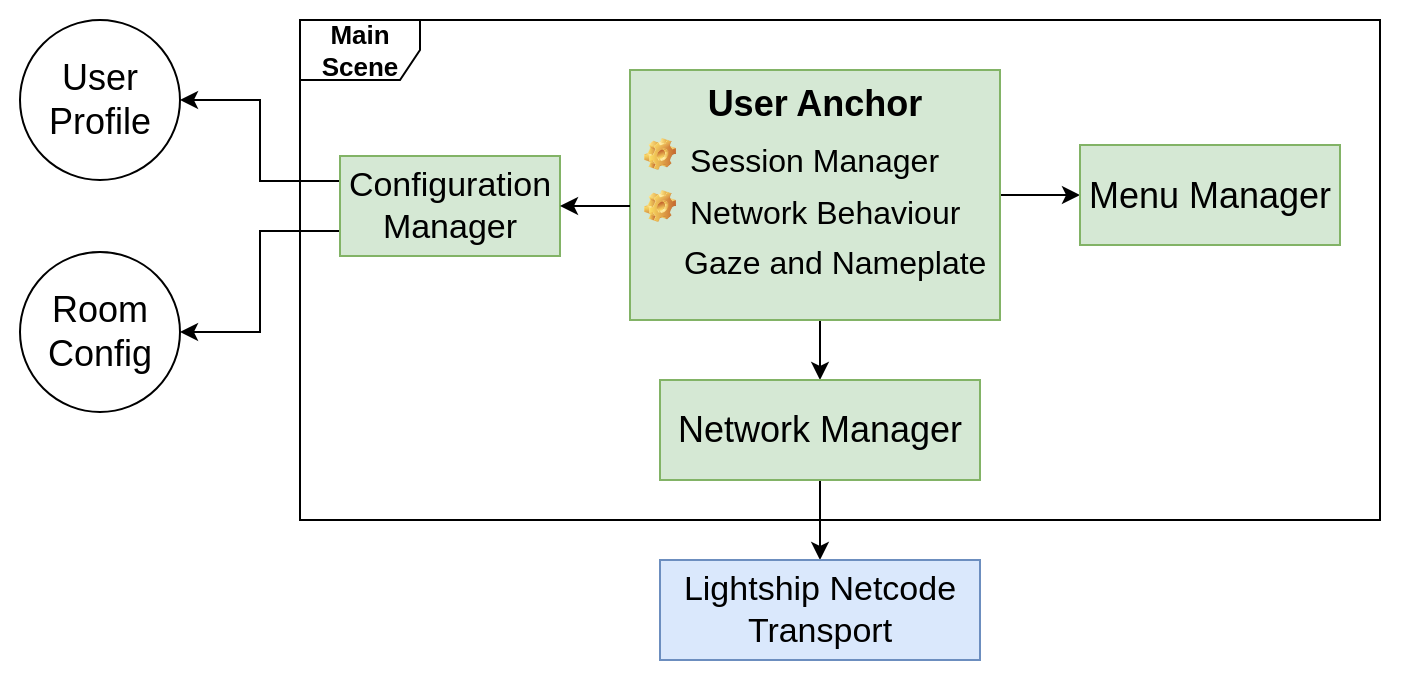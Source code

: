 <mxfile version="28.0.6">
  <diagram name="Page-1" id="siKXKGj7zBKjGwHGWmC5">
    <mxGraphModel dx="1426" dy="841" grid="1" gridSize="10" guides="1" tooltips="1" connect="1" arrows="1" fold="1" page="1" pageScale="1" pageWidth="827" pageHeight="1169" math="0" shadow="0">
      <root>
        <mxCell id="0" />
        <mxCell id="1" parent="0" />
        <mxCell id="BVnQayy65NWfHpB_jt_C-14" value="" style="rounded=0;whiteSpace=wrap;html=1;strokeColor=none;" vertex="1" parent="1">
          <mxGeometry x="30" y="40" width="700" height="340" as="geometry" />
        </mxCell>
        <mxCell id="BVnQayy65NWfHpB_jt_C-12" style="edgeStyle=orthogonalEdgeStyle;rounded=0;orthogonalLoop=1;jettySize=auto;html=1;exitX=0.5;exitY=1;exitDx=0;exitDy=0;entryX=0.5;entryY=0;entryDx=0;entryDy=0;" edge="1" parent="1" source="8Pj-Jqs6CP-lekx7PiYy-1" target="8Pj-Jqs6CP-lekx7PiYy-8">
          <mxGeometry relative="1" as="geometry" />
        </mxCell>
        <mxCell id="BVnQayy65NWfHpB_jt_C-13" style="edgeStyle=orthogonalEdgeStyle;rounded=0;orthogonalLoop=1;jettySize=auto;html=1;exitX=1;exitY=0.5;exitDx=0;exitDy=0;entryX=0;entryY=0.5;entryDx=0;entryDy=0;" edge="1" parent="1" source="8Pj-Jqs6CP-lekx7PiYy-1" target="8Pj-Jqs6CP-lekx7PiYy-13">
          <mxGeometry relative="1" as="geometry" />
        </mxCell>
        <mxCell id="8Pj-Jqs6CP-lekx7PiYy-1" value="User Anchor" style="html=1;whiteSpace=wrap;verticalAlign=top;fontSize=18;fontStyle=1;fillColor=#d5e8d4;strokeColor=#82b366;" parent="1" vertex="1">
          <mxGeometry x="345" y="75" width="185" height="125" as="geometry" />
        </mxCell>
        <mxCell id="BVnQayy65NWfHpB_jt_C-4" style="edgeStyle=orthogonalEdgeStyle;rounded=0;orthogonalLoop=1;jettySize=auto;html=1;exitX=0;exitY=0.25;exitDx=0;exitDy=0;entryX=1;entryY=0.5;entryDx=0;entryDy=0;" edge="1" parent="1" source="8Pj-Jqs6CP-lekx7PiYy-2" target="BVnQayy65NWfHpB_jt_C-1">
          <mxGeometry relative="1" as="geometry" />
        </mxCell>
        <mxCell id="BVnQayy65NWfHpB_jt_C-5" style="edgeStyle=orthogonalEdgeStyle;rounded=0;orthogonalLoop=1;jettySize=auto;html=1;exitX=0;exitY=0.75;exitDx=0;exitDy=0;entryX=1;entryY=0.5;entryDx=0;entryDy=0;" edge="1" parent="1" source="8Pj-Jqs6CP-lekx7PiYy-2" target="BVnQayy65NWfHpB_jt_C-2">
          <mxGeometry relative="1" as="geometry" />
        </mxCell>
        <mxCell id="8Pj-Jqs6CP-lekx7PiYy-2" value="Configuration Manager" style="html=1;whiteSpace=wrap;fontSize=17;fillColor=#d5e8d4;strokeColor=#82b366;" parent="1" vertex="1">
          <mxGeometry x="200" y="118" width="110" height="50" as="geometry" />
        </mxCell>
        <mxCell id="8Pj-Jqs6CP-lekx7PiYy-12" style="edgeStyle=orthogonalEdgeStyle;rounded=0;orthogonalLoop=1;jettySize=auto;html=1;exitX=0.5;exitY=1;exitDx=0;exitDy=0;entryX=0.5;entryY=0;entryDx=0;entryDy=0;" parent="1" source="8Pj-Jqs6CP-lekx7PiYy-8" target="8Pj-Jqs6CP-lekx7PiYy-10" edge="1">
          <mxGeometry relative="1" as="geometry" />
        </mxCell>
        <mxCell id="8Pj-Jqs6CP-lekx7PiYy-8" value="Network Manager" style="html=1;whiteSpace=wrap;fontSize=18;fillColor=#d5e8d4;strokeColor=#82b366;" parent="1" vertex="1">
          <mxGeometry x="360" y="230" width="160" height="50" as="geometry" />
        </mxCell>
        <mxCell id="8Pj-Jqs6CP-lekx7PiYy-9" value="Main Scene" style="shape=umlFrame;whiteSpace=wrap;html=1;pointerEvents=0;fontStyle=1;fontSize=13;" parent="1" vertex="1">
          <mxGeometry x="180" y="50" width="540" height="250" as="geometry" />
        </mxCell>
        <mxCell id="8Pj-Jqs6CP-lekx7PiYy-10" value="Lightship Netcode Transport" style="html=1;whiteSpace=wrap;fontSize=17;fillColor=#dae8fc;strokeColor=#6c8ebf;" parent="1" vertex="1">
          <mxGeometry x="360" y="320" width="160" height="50" as="geometry" />
        </mxCell>
        <mxCell id="8Pj-Jqs6CP-lekx7PiYy-13" value="Menu Manager" style="html=1;whiteSpace=wrap;fontSize=18;fillColor=#d5e8d4;strokeColor=#82b366;" parent="1" vertex="1">
          <mxGeometry x="570" y="112.5" width="130" height="50" as="geometry" />
        </mxCell>
        <mxCell id="8Pj-Jqs6CP-lekx7PiYy-15" value="Session Manager" style="label;fontStyle=0;strokeColor=none;fillColor=none;align=left;verticalAlign=top;overflow=hidden;spacingLeft=28;spacingRight=4;rotatable=0;points=[[0,0.5],[1,0.5]];portConstraint=eastwest;imageWidth=16;imageHeight=16;whiteSpace=wrap;html=1;image=img/clipart/Gear_128x128.png;fontSize=16;" parent="1" vertex="1">
          <mxGeometry x="345" y="104" width="160" height="26" as="geometry" />
        </mxCell>
        <mxCell id="BVnQayy65NWfHpB_jt_C-1" value="User Profile" style="ellipse;whiteSpace=wrap;html=1;aspect=fixed;fontSize=18;" vertex="1" parent="1">
          <mxGeometry x="40" y="50" width="80" height="80" as="geometry" />
        </mxCell>
        <mxCell id="BVnQayy65NWfHpB_jt_C-2" value="Room Config" style="ellipse;whiteSpace=wrap;html=1;aspect=fixed;fontSize=18;" vertex="1" parent="1">
          <mxGeometry x="40" y="166" width="80" height="80" as="geometry" />
        </mxCell>
        <mxCell id="BVnQayy65NWfHpB_jt_C-7" value="Gaze and Nameplate" style="text;html=1;align=left;verticalAlign=middle;whiteSpace=wrap;rounded=0;fontSize=16;" vertex="1" parent="1">
          <mxGeometry x="370" y="156" width="160" height="30" as="geometry" />
        </mxCell>
        <mxCell id="BVnQayy65NWfHpB_jt_C-11" style="edgeStyle=orthogonalEdgeStyle;rounded=0;orthogonalLoop=1;jettySize=auto;html=1;exitX=0;exitY=0.5;exitDx=0;exitDy=0;entryX=1;entryY=0.5;entryDx=0;entryDy=0;" edge="1" parent="1" source="BVnQayy65NWfHpB_jt_C-9" target="8Pj-Jqs6CP-lekx7PiYy-2">
          <mxGeometry relative="1" as="geometry" />
        </mxCell>
        <mxCell id="BVnQayy65NWfHpB_jt_C-9" value="Network Behaviour" style="label;fontStyle=0;strokeColor=none;fillColor=none;align=left;verticalAlign=top;overflow=hidden;spacingLeft=28;spacingRight=4;rotatable=0;points=[[0,0.5],[1,0.5]];portConstraint=eastwest;imageWidth=16;imageHeight=16;whiteSpace=wrap;html=1;image=img/clipart/Gear_128x128.png;fontSize=16;" vertex="1" parent="1">
          <mxGeometry x="345" y="130" width="175" height="26" as="geometry" />
        </mxCell>
      </root>
    </mxGraphModel>
  </diagram>
</mxfile>
